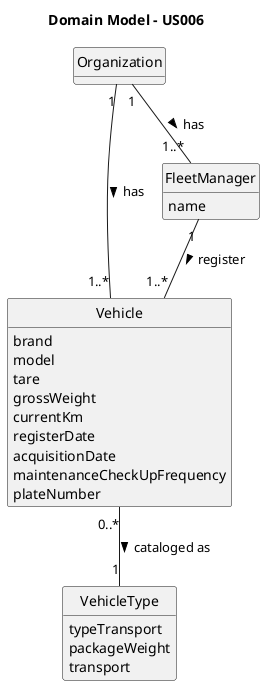@startuml
skinparam monochrome true
skinparam packageStyle rectangle
skinparam shadowing false

skinparam classAttributeIconSize 0

hide circle
hide methods

title Domain Model - US006

class Organization {
}

class Vehicle {
    brand
    model
    tare
    grossWeight
    currentKm
    registerDate
    acquisitionDate
    maintenanceCheckUpFrequency
    plateNumber
}

class FleetManager {
    name
}

class VehicleType {
    typeTransport
    packageWeight
    transport
}

Organization "1" -- "1..*" FleetManager : has >
Organization "1" -- "1..*" Vehicle : has >
FleetManager "1" -- "1..*" Vehicle : register >
Vehicle "0..*" -- "1" VehicleType : cataloged as >

@enduml